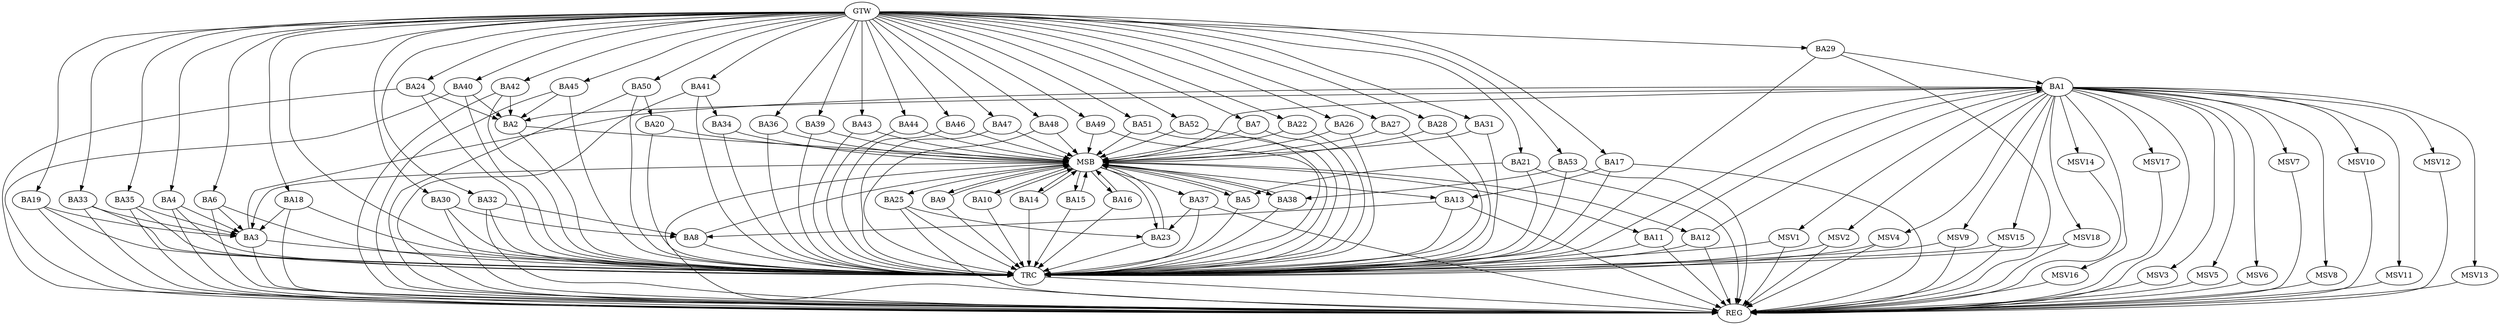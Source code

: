 strict digraph G {
  BA1 [ label="BA1" ];
  BA2 [ label="BA2" ];
  BA3 [ label="BA3" ];
  BA4 [ label="BA4" ];
  BA5 [ label="BA5" ];
  BA6 [ label="BA6" ];
  BA7 [ label="BA7" ];
  BA8 [ label="BA8" ];
  BA9 [ label="BA9" ];
  BA10 [ label="BA10" ];
  BA11 [ label="BA11" ];
  BA12 [ label="BA12" ];
  BA13 [ label="BA13" ];
  BA14 [ label="BA14" ];
  BA15 [ label="BA15" ];
  BA16 [ label="BA16" ];
  BA17 [ label="BA17" ];
  BA18 [ label="BA18" ];
  BA19 [ label="BA19" ];
  BA20 [ label="BA20" ];
  BA21 [ label="BA21" ];
  BA22 [ label="BA22" ];
  BA23 [ label="BA23" ];
  BA24 [ label="BA24" ];
  BA25 [ label="BA25" ];
  BA26 [ label="BA26" ];
  BA27 [ label="BA27" ];
  BA28 [ label="BA28" ];
  BA29 [ label="BA29" ];
  BA30 [ label="BA30" ];
  BA31 [ label="BA31" ];
  BA32 [ label="BA32" ];
  BA33 [ label="BA33" ];
  BA34 [ label="BA34" ];
  BA35 [ label="BA35" ];
  BA36 [ label="BA36" ];
  BA37 [ label="BA37" ];
  BA38 [ label="BA38" ];
  BA39 [ label="BA39" ];
  BA40 [ label="BA40" ];
  BA41 [ label="BA41" ];
  BA42 [ label="BA42" ];
  BA43 [ label="BA43" ];
  BA44 [ label="BA44" ];
  BA45 [ label="BA45" ];
  BA46 [ label="BA46" ];
  BA47 [ label="BA47" ];
  BA48 [ label="BA48" ];
  BA49 [ label="BA49" ];
  BA50 [ label="BA50" ];
  BA51 [ label="BA51" ];
  BA52 [ label="BA52" ];
  BA53 [ label="BA53" ];
  GTW [ label="GTW" ];
  REG [ label="REG" ];
  MSB [ label="MSB" ];
  TRC [ label="TRC" ];
  MSV1 [ label="MSV1" ];
  MSV2 [ label="MSV2" ];
  MSV3 [ label="MSV3" ];
  MSV4 [ label="MSV4" ];
  MSV5 [ label="MSV5" ];
  MSV6 [ label="MSV6" ];
  MSV7 [ label="MSV7" ];
  MSV8 [ label="MSV8" ];
  MSV9 [ label="MSV9" ];
  MSV10 [ label="MSV10" ];
  MSV11 [ label="MSV11" ];
  MSV12 [ label="MSV12" ];
  MSV13 [ label="MSV13" ];
  MSV14 [ label="MSV14" ];
  MSV15 [ label="MSV15" ];
  MSV16 [ label="MSV16" ];
  MSV17 [ label="MSV17" ];
  MSV18 [ label="MSV18" ];
  BA1 -> BA2;
  BA3 -> BA1;
  BA4 -> BA3;
  BA6 -> BA3;
  BA11 -> BA1;
  BA12 -> BA1;
  BA13 -> BA8;
  BA17 -> BA13;
  BA18 -> BA3;
  BA19 -> BA3;
  BA21 -> BA5;
  BA24 -> BA2;
  BA25 -> BA23;
  BA29 -> BA1;
  BA30 -> BA8;
  BA32 -> BA8;
  BA33 -> BA3;
  BA35 -> BA3;
  BA37 -> BA23;
  BA40 -> BA2;
  BA41 -> BA34;
  BA42 -> BA2;
  BA45 -> BA2;
  BA50 -> BA20;
  BA53 -> BA38;
  GTW -> BA4;
  GTW -> BA6;
  GTW -> BA7;
  GTW -> BA17;
  GTW -> BA18;
  GTW -> BA19;
  GTW -> BA21;
  GTW -> BA22;
  GTW -> BA24;
  GTW -> BA26;
  GTW -> BA27;
  GTW -> BA28;
  GTW -> BA29;
  GTW -> BA30;
  GTW -> BA31;
  GTW -> BA32;
  GTW -> BA33;
  GTW -> BA35;
  GTW -> BA36;
  GTW -> BA39;
  GTW -> BA40;
  GTW -> BA41;
  GTW -> BA42;
  GTW -> BA43;
  GTW -> BA44;
  GTW -> BA45;
  GTW -> BA46;
  GTW -> BA47;
  GTW -> BA48;
  GTW -> BA49;
  GTW -> BA50;
  GTW -> BA51;
  GTW -> BA52;
  GTW -> BA53;
  BA1 -> REG;
  BA3 -> REG;
  BA4 -> REG;
  BA6 -> REG;
  BA11 -> REG;
  BA12 -> REG;
  BA13 -> REG;
  BA17 -> REG;
  BA18 -> REG;
  BA19 -> REG;
  BA21 -> REG;
  BA24 -> REG;
  BA25 -> REG;
  BA29 -> REG;
  BA30 -> REG;
  BA32 -> REG;
  BA33 -> REG;
  BA35 -> REG;
  BA37 -> REG;
  BA40 -> REG;
  BA41 -> REG;
  BA42 -> REG;
  BA45 -> REG;
  BA50 -> REG;
  BA53 -> REG;
  BA2 -> MSB;
  MSB -> BA1;
  MSB -> REG;
  BA5 -> MSB;
  MSB -> BA3;
  BA7 -> MSB;
  BA8 -> MSB;
  BA9 -> MSB;
  MSB -> BA5;
  BA10 -> MSB;
  BA14 -> MSB;
  BA15 -> MSB;
  BA16 -> MSB;
  MSB -> BA12;
  BA20 -> MSB;
  BA22 -> MSB;
  BA23 -> MSB;
  MSB -> BA9;
  BA26 -> MSB;
  MSB -> BA25;
  BA27 -> MSB;
  MSB -> BA14;
  BA28 -> MSB;
  MSB -> BA11;
  BA31 -> MSB;
  BA34 -> MSB;
  BA36 -> MSB;
  MSB -> BA15;
  BA38 -> MSB;
  BA39 -> MSB;
  BA43 -> MSB;
  MSB -> BA37;
  BA44 -> MSB;
  BA46 -> MSB;
  MSB -> BA38;
  BA47 -> MSB;
  BA48 -> MSB;
  MSB -> BA16;
  BA49 -> MSB;
  MSB -> BA23;
  BA51 -> MSB;
  MSB -> BA13;
  BA52 -> MSB;
  MSB -> BA10;
  BA1 -> TRC;
  BA2 -> TRC;
  BA3 -> TRC;
  BA4 -> TRC;
  BA5 -> TRC;
  BA6 -> TRC;
  BA7 -> TRC;
  BA8 -> TRC;
  BA9 -> TRC;
  BA10 -> TRC;
  BA11 -> TRC;
  BA12 -> TRC;
  BA13 -> TRC;
  BA14 -> TRC;
  BA15 -> TRC;
  BA16 -> TRC;
  BA17 -> TRC;
  BA18 -> TRC;
  BA19 -> TRC;
  BA20 -> TRC;
  BA21 -> TRC;
  BA22 -> TRC;
  BA23 -> TRC;
  BA24 -> TRC;
  BA25 -> TRC;
  BA26 -> TRC;
  BA27 -> TRC;
  BA28 -> TRC;
  BA29 -> TRC;
  BA30 -> TRC;
  BA31 -> TRC;
  BA32 -> TRC;
  BA33 -> TRC;
  BA34 -> TRC;
  BA35 -> TRC;
  BA36 -> TRC;
  BA37 -> TRC;
  BA38 -> TRC;
  BA39 -> TRC;
  BA40 -> TRC;
  BA41 -> TRC;
  BA42 -> TRC;
  BA43 -> TRC;
  BA44 -> TRC;
  BA45 -> TRC;
  BA46 -> TRC;
  BA47 -> TRC;
  BA48 -> TRC;
  BA49 -> TRC;
  BA50 -> TRC;
  BA51 -> TRC;
  BA52 -> TRC;
  BA53 -> TRC;
  GTW -> TRC;
  TRC -> REG;
  BA1 -> MSV1;
  BA1 -> MSV2;
  BA1 -> MSV3;
  BA1 -> MSV4;
  MSV1 -> REG;
  MSV1 -> TRC;
  MSV2 -> REG;
  MSV2 -> TRC;
  MSV3 -> REG;
  MSV4 -> REG;
  MSV4 -> TRC;
  BA1 -> MSV5;
  BA1 -> MSV6;
  MSV5 -> REG;
  MSV6 -> REG;
  BA1 -> MSV7;
  BA1 -> MSV8;
  BA1 -> MSV9;
  MSV7 -> REG;
  MSV8 -> REG;
  MSV9 -> REG;
  MSV9 -> TRC;
  BA1 -> MSV10;
  BA1 -> MSV11;
  BA1 -> MSV12;
  MSV10 -> REG;
  MSV11 -> REG;
  MSV12 -> REG;
  BA1 -> MSV13;
  MSV13 -> REG;
  BA1 -> MSV14;
  MSV14 -> REG;
  BA1 -> MSV15;
  BA1 -> MSV16;
  BA1 -> MSV17;
  MSV15 -> REG;
  MSV15 -> TRC;
  MSV16 -> REG;
  MSV17 -> REG;
  BA1 -> MSV18;
  MSV18 -> REG;
  MSV18 -> TRC;
}
